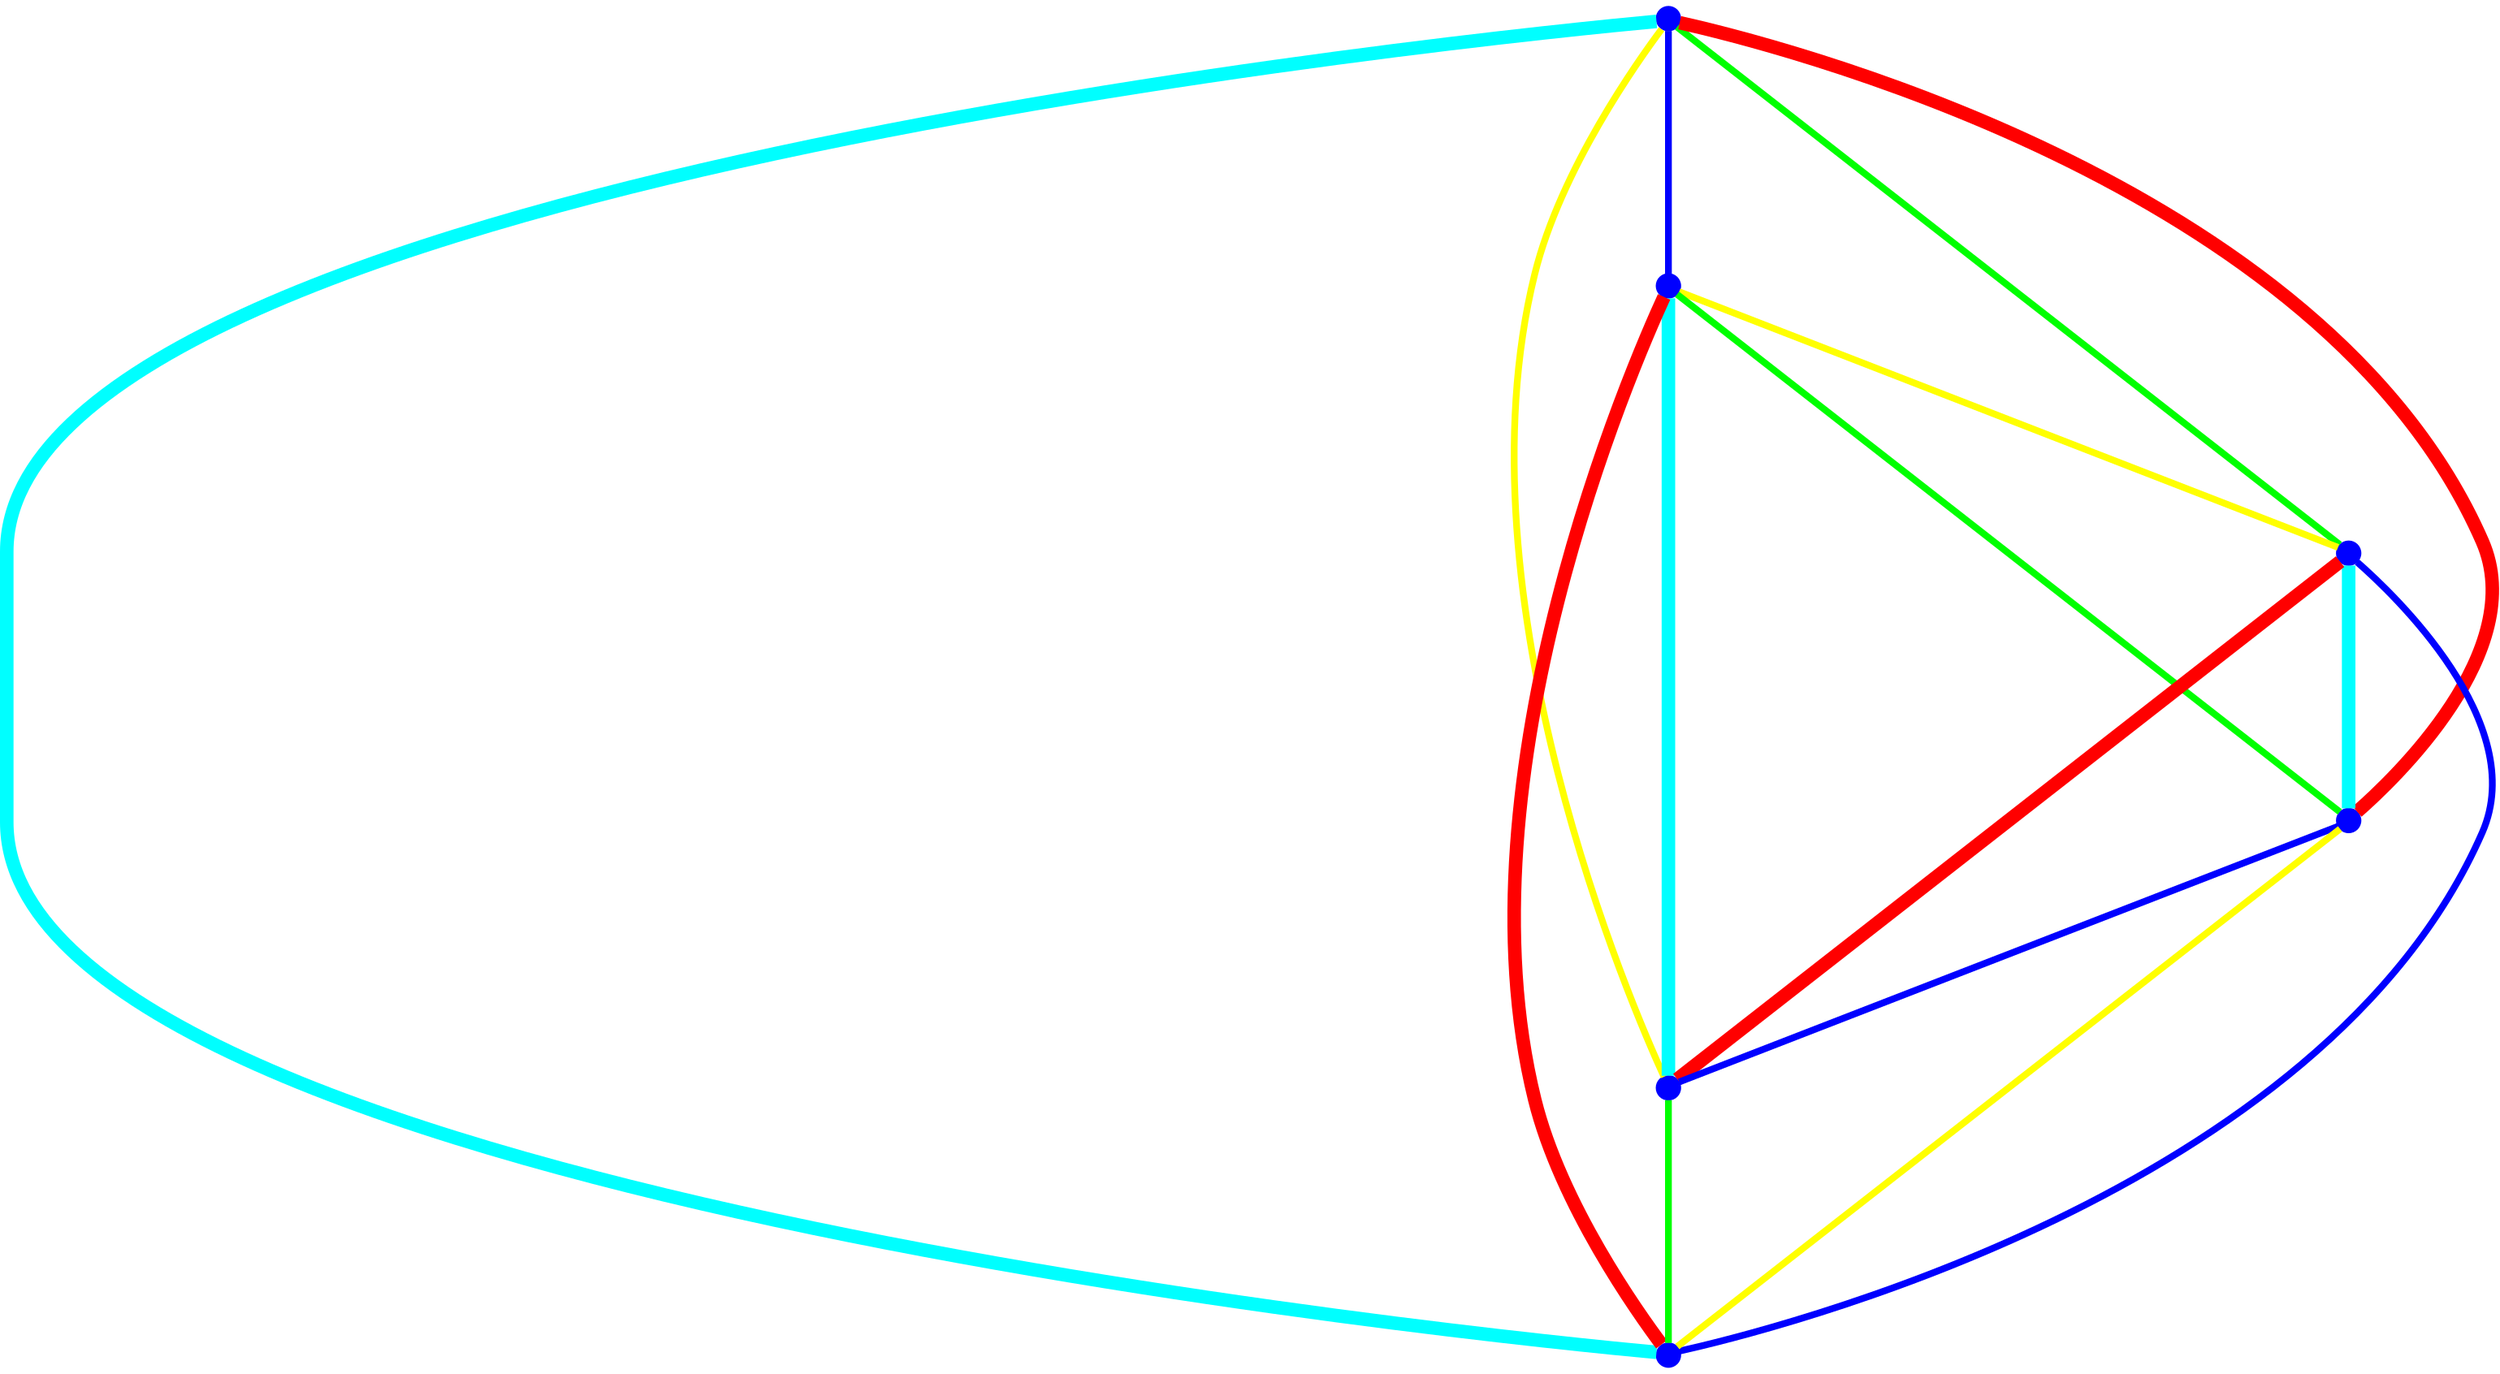 graph {
ranksep=2
nodesep=2
node [label="" shape=circle style=filled fixedsize=true color=blue fillcolor=blue width=0.2];
"1" -- "2" [style="solid",penwidth="4",color="blue"];
"1" -- "3" [style="solid",penwidth="4",color="green"];
"1" -- "4" [style="solid",penwidth="8",color="red"];
"1" -- "5" [style="solid",penwidth="4",color="yellow"];
"1" -- "6" [style="solid",penwidth="8",color="cyan"];
"2" -- "3" [style="solid",penwidth="4",color="yellow"];
"2" -- "4" [style="solid",penwidth="4",color="green"];
"2" -- "5" [style="solid",penwidth="8",color="cyan"];
"2" -- "6" [style="solid",penwidth="8",color="red"];
"3" -- "4" [style="solid",penwidth="8",color="cyan"];
"3" -- "5" [style="solid",penwidth="8",color="red"];
"3" -- "6" [style="solid",penwidth="4",color="blue"];
"4" -- "5" [style="solid",penwidth="4",color="blue"];
"4" -- "6" [style="solid",penwidth="4",color="yellow"];
"5" -- "6" [style="solid",penwidth="4",color="green"];
}
